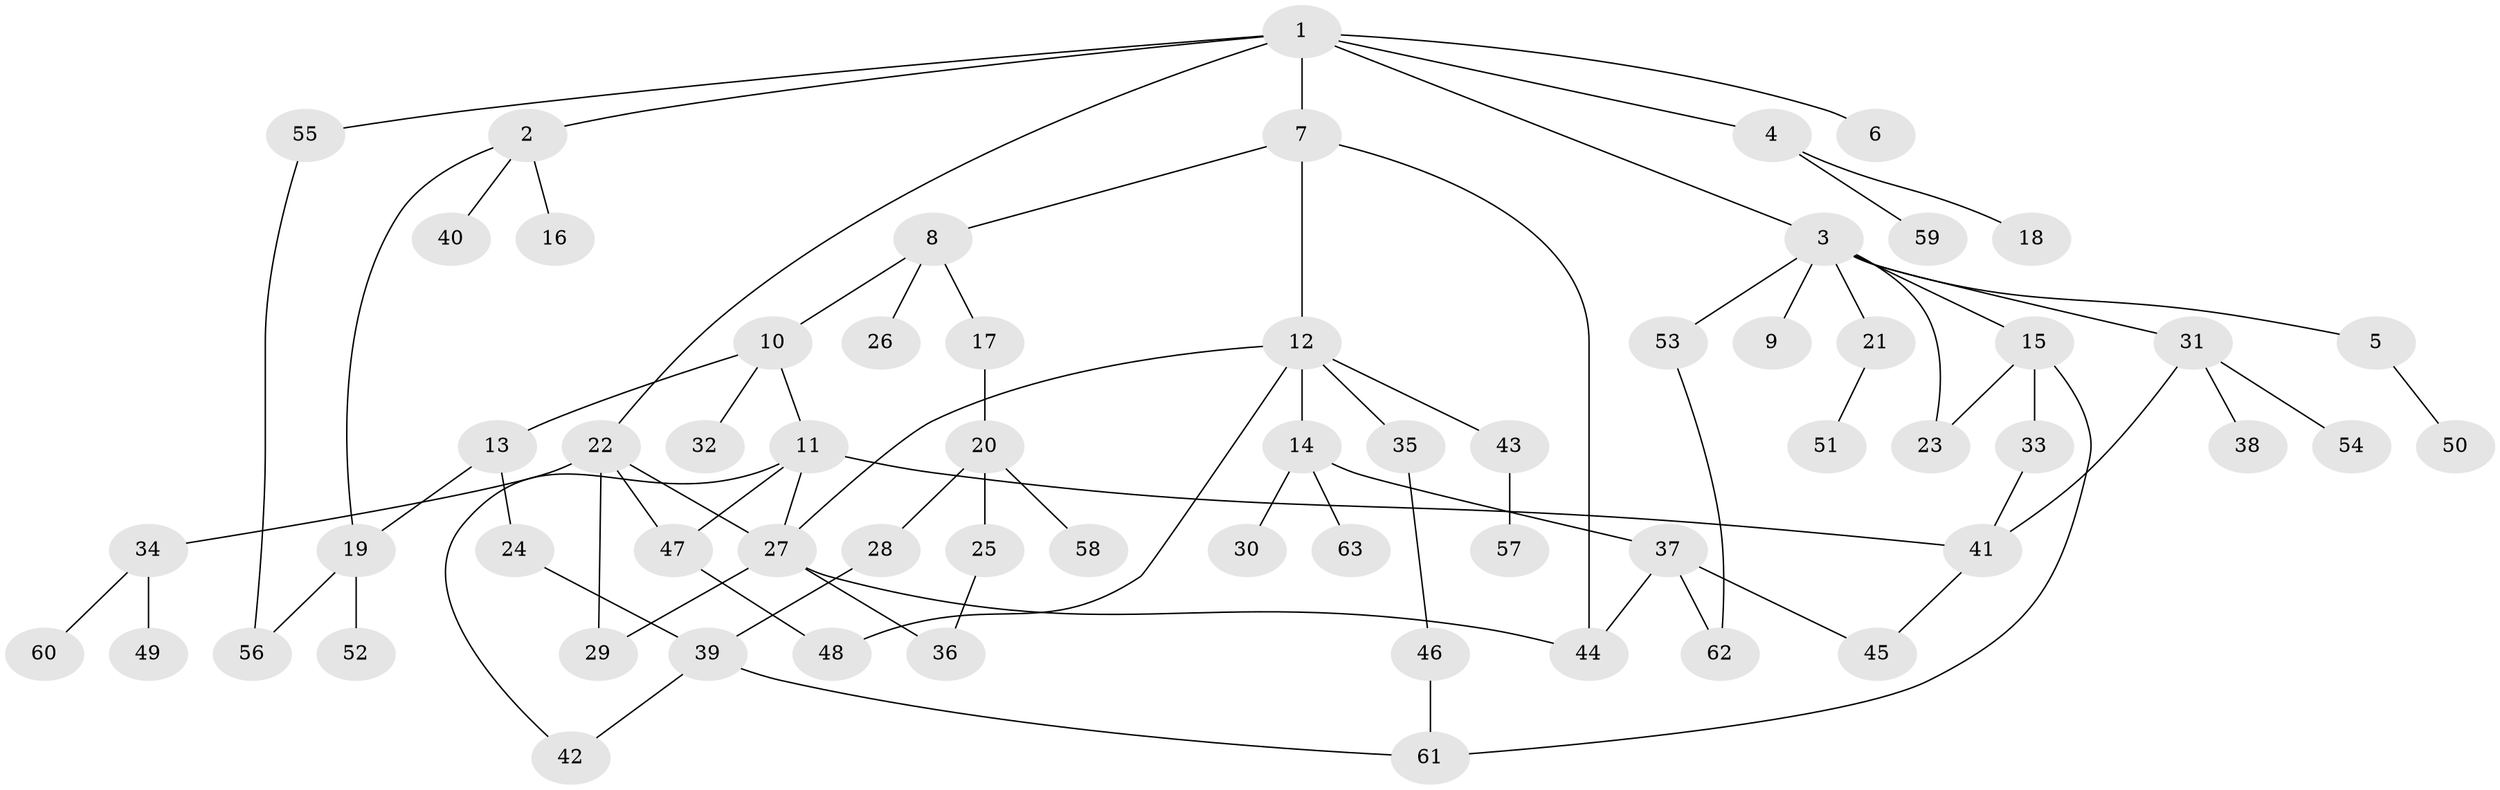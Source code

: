 // coarse degree distribution, {2: 0.24444444444444444, 6: 0.06666666666666667, 4: 0.2, 5: 0.06666666666666667, 3: 0.13333333333333333, 1: 0.28888888888888886}
// Generated by graph-tools (version 1.1) at 2025/36/03/04/25 23:36:05]
// undirected, 63 vertices, 81 edges
graph export_dot {
  node [color=gray90,style=filled];
  1;
  2;
  3;
  4;
  5;
  6;
  7;
  8;
  9;
  10;
  11;
  12;
  13;
  14;
  15;
  16;
  17;
  18;
  19;
  20;
  21;
  22;
  23;
  24;
  25;
  26;
  27;
  28;
  29;
  30;
  31;
  32;
  33;
  34;
  35;
  36;
  37;
  38;
  39;
  40;
  41;
  42;
  43;
  44;
  45;
  46;
  47;
  48;
  49;
  50;
  51;
  52;
  53;
  54;
  55;
  56;
  57;
  58;
  59;
  60;
  61;
  62;
  63;
  1 -- 2;
  1 -- 3;
  1 -- 4;
  1 -- 6;
  1 -- 7;
  1 -- 22;
  1 -- 55;
  2 -- 16;
  2 -- 19;
  2 -- 40;
  3 -- 5;
  3 -- 9;
  3 -- 15;
  3 -- 21;
  3 -- 23;
  3 -- 31;
  3 -- 53;
  4 -- 18;
  4 -- 59;
  5 -- 50;
  7 -- 8;
  7 -- 12;
  7 -- 44;
  8 -- 10;
  8 -- 17;
  8 -- 26;
  10 -- 11;
  10 -- 13;
  10 -- 32;
  11 -- 42;
  11 -- 41;
  11 -- 27;
  11 -- 47;
  12 -- 14;
  12 -- 35;
  12 -- 43;
  12 -- 48;
  12 -- 27;
  13 -- 24;
  13 -- 19;
  14 -- 30;
  14 -- 37;
  14 -- 63;
  15 -- 33;
  15 -- 23;
  15 -- 61;
  17 -- 20;
  19 -- 52;
  19 -- 56;
  20 -- 25;
  20 -- 28;
  20 -- 58;
  21 -- 51;
  22 -- 27;
  22 -- 29;
  22 -- 34;
  22 -- 47;
  24 -- 39;
  25 -- 36;
  27 -- 44;
  27 -- 36;
  27 -- 29;
  28 -- 39;
  31 -- 38;
  31 -- 41;
  31 -- 54;
  33 -- 41;
  34 -- 49;
  34 -- 60;
  35 -- 46;
  37 -- 44;
  37 -- 45;
  37 -- 62;
  39 -- 61;
  39 -- 42;
  41 -- 45;
  43 -- 57;
  46 -- 61;
  47 -- 48;
  53 -- 62;
  55 -- 56;
}
